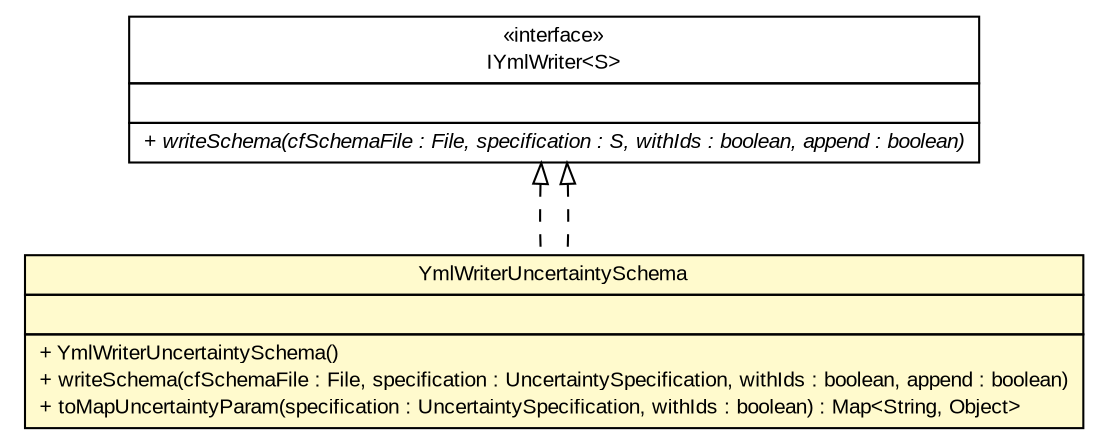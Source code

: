 #!/usr/local/bin/dot
#
# Class diagram 
# Generated by UMLGraph version R5_6-24-gf6e263 (http://www.umlgraph.org/)
#

digraph G {
	edge [fontname="arial",fontsize=10,labelfontname="arial",labelfontsize=10];
	node [fontname="arial",fontsize=10,shape=plaintext];
	nodesep=0.25;
	ranksep=0.5;
	// gov.sandia.cf.application.configuration.IYmlWriter<S>
	c465412 [label=<<table title="gov.sandia.cf.application.configuration.IYmlWriter" border="0" cellborder="1" cellspacing="0" cellpadding="2" port="p" href="../IYmlWriter.html">
		<tr><td><table border="0" cellspacing="0" cellpadding="1">
<tr><td align="center" balign="center"> &#171;interface&#187; </td></tr>
<tr><td align="center" balign="center"> IYmlWriter&lt;S&gt; </td></tr>
		</table></td></tr>
		<tr><td><table border="0" cellspacing="0" cellpadding="1">
<tr><td align="left" balign="left">  </td></tr>
		</table></td></tr>
		<tr><td><table border="0" cellspacing="0" cellpadding="1">
<tr><td align="left" balign="left"><font face="arial italic" point-size="10.0"> + writeSchema(cfSchemaFile : File, specification : S, withIds : boolean, append : boolean) </font></td></tr>
		</table></td></tr>
		</table>>, URL="../IYmlWriter.html", fontname="arial", fontcolor="black", fontsize=10.0];
	// gov.sandia.cf.application.configuration.uncertainty.YmlWriterUncertaintySchema
	c465441 [label=<<table title="gov.sandia.cf.application.configuration.uncertainty.YmlWriterUncertaintySchema" border="0" cellborder="1" cellspacing="0" cellpadding="2" port="p" bgcolor="lemonChiffon" href="./YmlWriterUncertaintySchema.html">
		<tr><td><table border="0" cellspacing="0" cellpadding="1">
<tr><td align="center" balign="center"> YmlWriterUncertaintySchema </td></tr>
		</table></td></tr>
		<tr><td><table border="0" cellspacing="0" cellpadding="1">
<tr><td align="left" balign="left">  </td></tr>
		</table></td></tr>
		<tr><td><table border="0" cellspacing="0" cellpadding="1">
<tr><td align="left" balign="left"> + YmlWriterUncertaintySchema() </td></tr>
<tr><td align="left" balign="left"> + writeSchema(cfSchemaFile : File, specification : UncertaintySpecification, withIds : boolean, append : boolean) </td></tr>
<tr><td align="left" balign="left"> + toMapUncertaintyParam(specification : UncertaintySpecification, withIds : boolean) : Map&lt;String, Object&gt; </td></tr>
		</table></td></tr>
		</table>>, URL="./YmlWriterUncertaintySchema.html", fontname="arial", fontcolor="black", fontsize=10.0];
	//gov.sandia.cf.application.configuration.uncertainty.YmlWriterUncertaintySchema implements gov.sandia.cf.application.configuration.IYmlWriter<S>
	c465412:p -> c465441:p [dir=back,arrowtail=empty,style=dashed];
	//gov.sandia.cf.application.configuration.uncertainty.YmlWriterUncertaintySchema implements gov.sandia.cf.application.configuration.IYmlWriter<S>
	c465412:p -> c465441:p [dir=back,arrowtail=empty,style=dashed];
}

